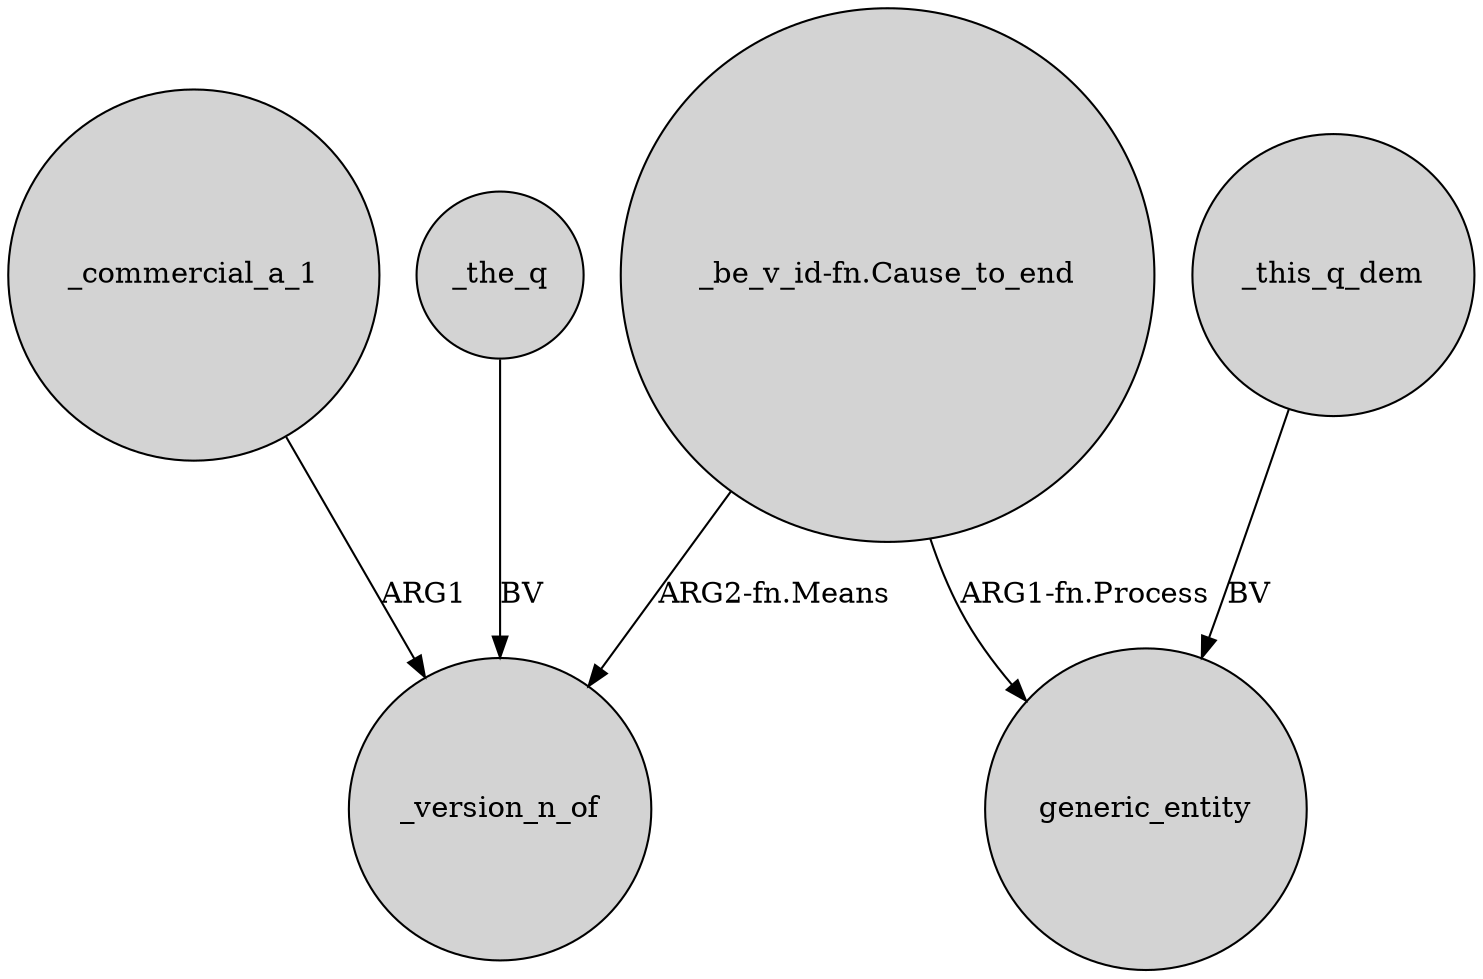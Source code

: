digraph {
	node [shape=circle style=filled]
	_commercial_a_1 -> _version_n_of [label=ARG1]
	"_be_v_id-fn.Cause_to_end" -> generic_entity [label="ARG1-fn.Process"]
	_the_q -> _version_n_of [label=BV]
	"_be_v_id-fn.Cause_to_end" -> _version_n_of [label="ARG2-fn.Means"]
	_this_q_dem -> generic_entity [label=BV]
}
